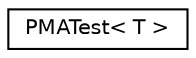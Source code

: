 digraph "Graphical Class Hierarchy"
{
  edge [fontname="Helvetica",fontsize="10",labelfontname="Helvetica",labelfontsize="10"];
  node [fontname="Helvetica",fontsize="10",shape=record];
  rankdir="LR";
  Node0 [label="PMATest\< T \>",height=0.2,width=0.4,color="black", fillcolor="white", style="filled",URL="$struct_p_m_a_test.html"];
}
